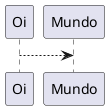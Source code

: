 @startuml diagrama
skinparam linetype ortho
skinparam classAttributeIconSize 0

Oi --> Mundo

@enduml